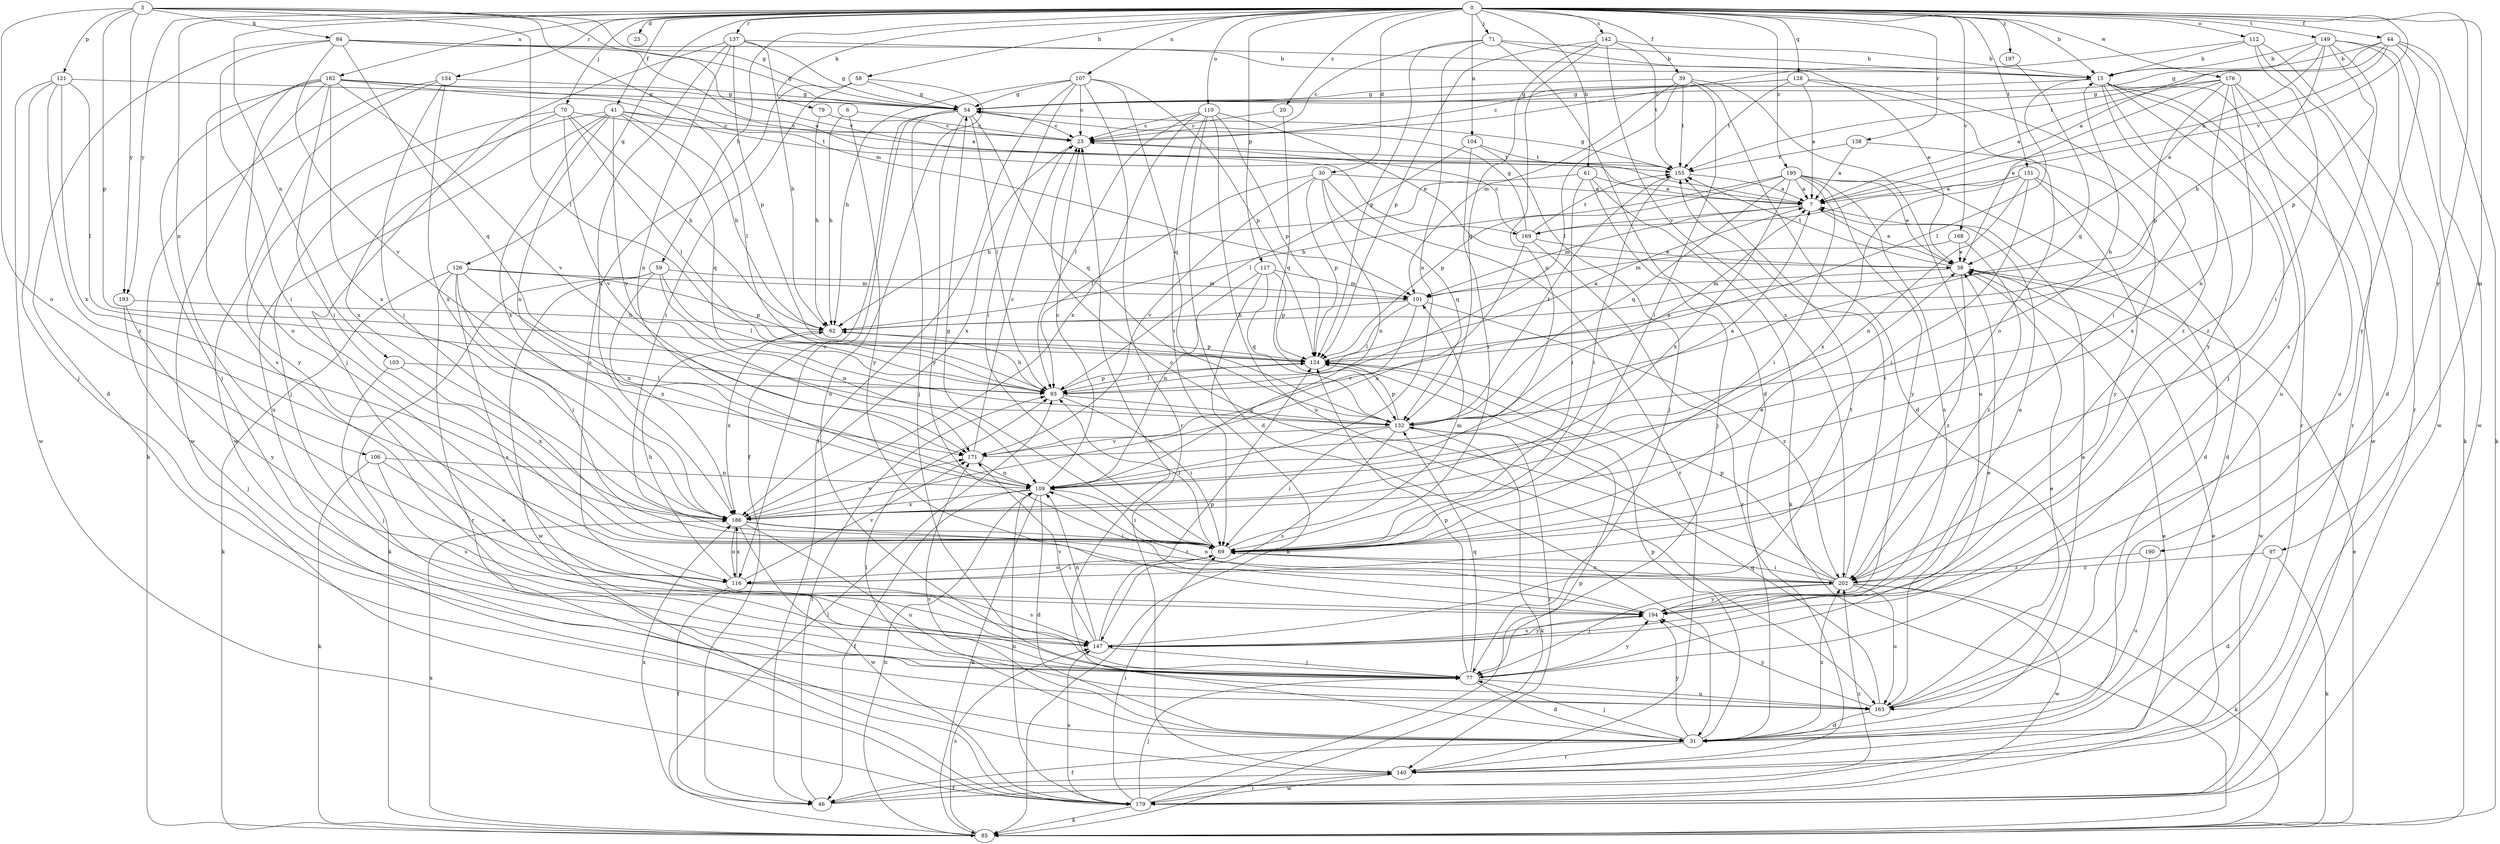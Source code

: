 strict digraph  {
0;
3;
6;
7;
15;
20;
23;
25;
30;
31;
38;
39;
41;
44;
46;
54;
58;
59;
61;
62;
69;
70;
71;
77;
79;
84;
85;
93;
97;
101;
103;
104;
106;
107;
109;
110;
112;
116;
117;
121;
124;
126;
128;
132;
134;
137;
138;
140;
142;
147;
149;
151;
155;
163;
168;
169;
171;
176;
179;
182;
186;
190;
193;
194;
195;
197;
202;
0 -> 15  [label=b];
0 -> 20  [label=c];
0 -> 25  [label=d];
0 -> 30  [label=d];
0 -> 39  [label=f];
0 -> 41  [label=f];
0 -> 44  [label=f];
0 -> 58  [label=h];
0 -> 59  [label=h];
0 -> 61  [label=h];
0 -> 70  [label=j];
0 -> 71  [label=j];
0 -> 79  [label=k];
0 -> 97  [label=m];
0 -> 103  [label=n];
0 -> 104  [label=n];
0 -> 106  [label=n];
0 -> 107  [label=n];
0 -> 110  [label=o];
0 -> 112  [label=o];
0 -> 117  [label=p];
0 -> 126  [label=q];
0 -> 128  [label=q];
0 -> 134  [label=r];
0 -> 137  [label=r];
0 -> 138  [label=r];
0 -> 142  [label=s];
0 -> 149  [label=t];
0 -> 151  [label=t];
0 -> 168  [label=v];
0 -> 169  [label=v];
0 -> 176  [label=w];
0 -> 182  [label=x];
0 -> 190  [label=y];
0 -> 193  [label=y];
0 -> 195  [label=z];
0 -> 197  [label=z];
3 -> 54  [label=g];
3 -> 84  [label=k];
3 -> 93  [label=l];
3 -> 101  [label=m];
3 -> 116  [label=o];
3 -> 121  [label=p];
3 -> 124  [label=p];
3 -> 169  [label=v];
3 -> 193  [label=y];
6 -> 23  [label=c];
6 -> 62  [label=h];
6 -> 194  [label=y];
7 -> 38  [label=e];
7 -> 101  [label=m];
7 -> 169  [label=v];
15 -> 54  [label=g];
15 -> 69  [label=i];
15 -> 77  [label=j];
15 -> 93  [label=l];
15 -> 140  [label=r];
15 -> 163  [label=u];
15 -> 179  [label=w];
15 -> 194  [label=y];
20 -> 23  [label=c];
20 -> 132  [label=q];
23 -> 155  [label=t];
23 -> 186  [label=x];
30 -> 7  [label=a];
30 -> 93  [label=l];
30 -> 109  [label=n];
30 -> 124  [label=p];
30 -> 132  [label=q];
30 -> 140  [label=r];
30 -> 171  [label=v];
31 -> 23  [label=c];
31 -> 46  [label=f];
31 -> 77  [label=j];
31 -> 93  [label=l];
31 -> 124  [label=p];
31 -> 140  [label=r];
31 -> 171  [label=v];
31 -> 194  [label=y];
31 -> 202  [label=z];
38 -> 101  [label=m];
38 -> 155  [label=t];
38 -> 179  [label=w];
38 -> 202  [label=z];
39 -> 31  [label=d];
39 -> 54  [label=g];
39 -> 69  [label=i];
39 -> 93  [label=l];
39 -> 101  [label=m];
39 -> 155  [label=t];
39 -> 163  [label=u];
41 -> 23  [label=c];
41 -> 62  [label=h];
41 -> 77  [label=j];
41 -> 109  [label=n];
41 -> 132  [label=q];
41 -> 155  [label=t];
41 -> 163  [label=u];
41 -> 171  [label=v];
41 -> 186  [label=x];
44 -> 7  [label=a];
44 -> 15  [label=b];
44 -> 54  [label=g];
44 -> 85  [label=k];
44 -> 155  [label=t];
44 -> 179  [label=w];
44 -> 194  [label=y];
46 -> 38  [label=e];
46 -> 93  [label=l];
46 -> 186  [label=x];
46 -> 202  [label=z];
54 -> 23  [label=c];
54 -> 46  [label=f];
54 -> 77  [label=j];
54 -> 93  [label=l];
54 -> 116  [label=o];
54 -> 132  [label=q];
54 -> 194  [label=y];
58 -> 54  [label=g];
58 -> 69  [label=i];
58 -> 147  [label=s];
58 -> 163  [label=u];
59 -> 85  [label=k];
59 -> 93  [label=l];
59 -> 101  [label=m];
59 -> 109  [label=n];
59 -> 179  [label=w];
59 -> 186  [label=x];
61 -> 7  [label=a];
61 -> 62  [label=h];
61 -> 69  [label=i];
61 -> 77  [label=j];
61 -> 85  [label=k];
62 -> 124  [label=p];
62 -> 186  [label=x];
69 -> 38  [label=e];
69 -> 54  [label=g];
69 -> 93  [label=l];
69 -> 101  [label=m];
69 -> 116  [label=o];
69 -> 202  [label=z];
70 -> 23  [label=c];
70 -> 62  [label=h];
70 -> 93  [label=l];
70 -> 171  [label=v];
70 -> 186  [label=x];
70 -> 194  [label=y];
71 -> 15  [label=b];
71 -> 23  [label=c];
71 -> 31  [label=d];
71 -> 38  [label=e];
71 -> 109  [label=n];
71 -> 124  [label=p];
77 -> 31  [label=d];
77 -> 38  [label=e];
77 -> 124  [label=p];
77 -> 132  [label=q];
77 -> 163  [label=u];
77 -> 194  [label=y];
79 -> 23  [label=c];
79 -> 62  [label=h];
84 -> 7  [label=a];
84 -> 15  [label=b];
84 -> 31  [label=d];
84 -> 54  [label=g];
84 -> 69  [label=i];
84 -> 132  [label=q];
84 -> 171  [label=v];
85 -> 38  [label=e];
85 -> 93  [label=l];
85 -> 109  [label=n];
85 -> 147  [label=s];
85 -> 186  [label=x];
93 -> 62  [label=h];
93 -> 69  [label=i];
93 -> 124  [label=p];
93 -> 132  [label=q];
97 -> 31  [label=d];
97 -> 85  [label=k];
97 -> 202  [label=z];
101 -> 62  [label=h];
101 -> 93  [label=l];
101 -> 171  [label=v];
101 -> 202  [label=z];
103 -> 77  [label=j];
103 -> 93  [label=l];
103 -> 186  [label=x];
104 -> 69  [label=i];
104 -> 77  [label=j];
104 -> 93  [label=l];
104 -> 155  [label=t];
106 -> 85  [label=k];
106 -> 109  [label=n];
106 -> 116  [label=o];
106 -> 147  [label=s];
107 -> 23  [label=c];
107 -> 46  [label=f];
107 -> 54  [label=g];
107 -> 62  [label=h];
107 -> 69  [label=i];
107 -> 124  [label=p];
107 -> 132  [label=q];
107 -> 140  [label=r];
109 -> 23  [label=c];
109 -> 31  [label=d];
109 -> 46  [label=f];
109 -> 69  [label=i];
109 -> 85  [label=k];
109 -> 186  [label=x];
110 -> 23  [label=c];
110 -> 31  [label=d];
110 -> 38  [label=e];
110 -> 69  [label=i];
110 -> 93  [label=l];
110 -> 124  [label=p];
110 -> 163  [label=u];
110 -> 186  [label=x];
112 -> 15  [label=b];
112 -> 23  [label=c];
112 -> 31  [label=d];
112 -> 69  [label=i];
112 -> 140  [label=r];
116 -> 46  [label=f];
116 -> 62  [label=h];
116 -> 69  [label=i];
116 -> 147  [label=s];
116 -> 171  [label=v];
116 -> 186  [label=x];
117 -> 85  [label=k];
117 -> 101  [label=m];
117 -> 109  [label=n];
117 -> 124  [label=p];
117 -> 132  [label=q];
121 -> 54  [label=g];
121 -> 77  [label=j];
121 -> 93  [label=l];
121 -> 179  [label=w];
121 -> 186  [label=x];
121 -> 202  [label=z];
124 -> 7  [label=a];
124 -> 93  [label=l];
126 -> 69  [label=i];
126 -> 85  [label=k];
126 -> 101  [label=m];
126 -> 109  [label=n];
126 -> 124  [label=p];
126 -> 140  [label=r];
126 -> 147  [label=s];
128 -> 7  [label=a];
128 -> 23  [label=c];
128 -> 54  [label=g];
128 -> 116  [label=o];
128 -> 155  [label=t];
128 -> 202  [label=z];
132 -> 7  [label=a];
132 -> 15  [label=b];
132 -> 69  [label=i];
132 -> 85  [label=k];
132 -> 124  [label=p];
132 -> 140  [label=r];
132 -> 147  [label=s];
132 -> 155  [label=t];
132 -> 171  [label=v];
134 -> 54  [label=g];
134 -> 69  [label=i];
134 -> 85  [label=k];
134 -> 179  [label=w];
134 -> 186  [label=x];
137 -> 15  [label=b];
137 -> 54  [label=g];
137 -> 62  [label=h];
137 -> 77  [label=j];
137 -> 109  [label=n];
137 -> 124  [label=p];
137 -> 186  [label=x];
138 -> 7  [label=a];
138 -> 155  [label=t];
138 -> 186  [label=x];
140 -> 46  [label=f];
140 -> 179  [label=w];
142 -> 15  [label=b];
142 -> 109  [label=n];
142 -> 124  [label=p];
142 -> 132  [label=q];
142 -> 155  [label=t];
142 -> 202  [label=z];
147 -> 77  [label=j];
147 -> 109  [label=n];
147 -> 124  [label=p];
147 -> 155  [label=t];
147 -> 171  [label=v];
147 -> 194  [label=y];
149 -> 7  [label=a];
149 -> 15  [label=b];
149 -> 38  [label=e];
149 -> 62  [label=h];
149 -> 85  [label=k];
149 -> 124  [label=p];
149 -> 147  [label=s];
149 -> 179  [label=w];
151 -> 7  [label=a];
151 -> 31  [label=d];
151 -> 69  [label=i];
151 -> 109  [label=n];
151 -> 186  [label=x];
151 -> 194  [label=y];
155 -> 7  [label=a];
155 -> 54  [label=g];
155 -> 69  [label=i];
163 -> 7  [label=a];
163 -> 31  [label=d];
163 -> 38  [label=e];
163 -> 132  [label=q];
163 -> 194  [label=y];
168 -> 38  [label=e];
168 -> 101  [label=m];
168 -> 202  [label=z];
169 -> 23  [label=c];
169 -> 38  [label=e];
169 -> 54  [label=g];
169 -> 140  [label=r];
169 -> 155  [label=t];
169 -> 186  [label=x];
171 -> 7  [label=a];
171 -> 23  [label=c];
171 -> 109  [label=n];
176 -> 7  [label=a];
176 -> 38  [label=e];
176 -> 54  [label=g];
176 -> 109  [label=n];
176 -> 124  [label=p];
176 -> 140  [label=r];
176 -> 163  [label=u];
176 -> 202  [label=z];
179 -> 38  [label=e];
179 -> 69  [label=i];
179 -> 77  [label=j];
179 -> 85  [label=k];
179 -> 109  [label=n];
179 -> 124  [label=p];
179 -> 140  [label=r];
179 -> 147  [label=s];
182 -> 7  [label=a];
182 -> 54  [label=g];
182 -> 69  [label=i];
182 -> 77  [label=j];
182 -> 93  [label=l];
182 -> 116  [label=o];
182 -> 147  [label=s];
182 -> 171  [label=v];
182 -> 179  [label=w];
182 -> 186  [label=x];
186 -> 69  [label=i];
186 -> 116  [label=o];
186 -> 163  [label=u];
186 -> 171  [label=v];
186 -> 179  [label=w];
186 -> 202  [label=z];
190 -> 163  [label=u];
190 -> 202  [label=z];
193 -> 62  [label=h];
193 -> 77  [label=j];
193 -> 194  [label=y];
194 -> 7  [label=a];
194 -> 109  [label=n];
194 -> 147  [label=s];
195 -> 7  [label=a];
195 -> 31  [label=d];
195 -> 38  [label=e];
195 -> 62  [label=h];
195 -> 69  [label=i];
195 -> 124  [label=p];
195 -> 132  [label=q];
195 -> 147  [label=s];
195 -> 186  [label=x];
195 -> 194  [label=y];
197 -> 132  [label=q];
202 -> 23  [label=c];
202 -> 69  [label=i];
202 -> 77  [label=j];
202 -> 85  [label=k];
202 -> 124  [label=p];
202 -> 155  [label=t];
202 -> 163  [label=u];
202 -> 179  [label=w];
202 -> 194  [label=y];
}
